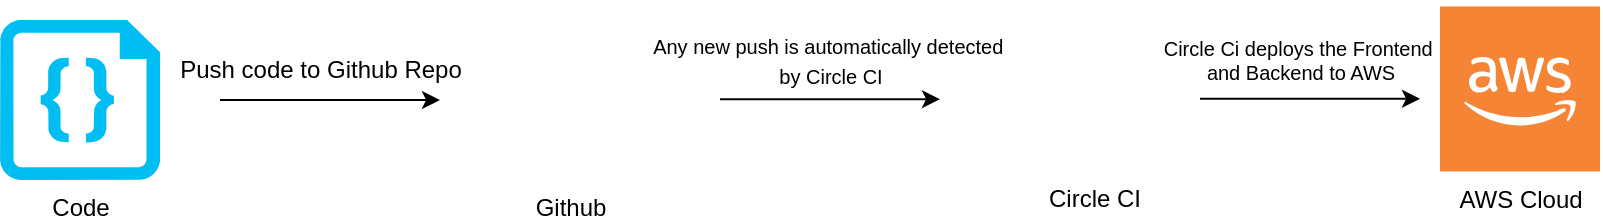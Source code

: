 <mxfile version="20.4.1" type="device"><diagram id="1QbMyg8cx9Y1J87-hM64" name="Page-1"><mxGraphModel dx="1108" dy="482" grid="1" gridSize="10" guides="1" tooltips="1" connect="1" arrows="1" fold="1" page="1" pageScale="1" pageWidth="850" pageHeight="1100" math="0" shadow="0"><root><mxCell id="0"/><mxCell id="1" parent="0"/><mxCell id="YTQN683zSmDRTIyYmOQH-1" value="Code" style="verticalLabelPosition=bottom;html=1;verticalAlign=top;align=center;strokeColor=none;fillColor=#00BEF2;shape=mxgraph.azure.code_file;pointerEvents=1;" vertex="1" parent="1"><mxGeometry x="90" y="160" width="80" height="80" as="geometry"/></mxCell><mxCell id="YTQN683zSmDRTIyYmOQH-2" value="Github" style="shape=image;html=1;verticalAlign=top;verticalLabelPosition=bottom;labelBackgroundColor=#ffffff;imageAspect=0;aspect=fixed;image=https://cdn4.iconfinder.com/data/icons/ionicons/512/icon-social-github-128.png" vertex="1" parent="1"><mxGeometry x="330" y="150" width="90" height="90" as="geometry"/></mxCell><mxCell id="YTQN683zSmDRTIyYmOQH-3" value="AWS Cloud" style="outlineConnect=0;dashed=0;verticalLabelPosition=bottom;verticalAlign=top;align=center;html=1;shape=mxgraph.aws3.cloud_2;fillColor=#F58534;gradientColor=none;" vertex="1" parent="1"><mxGeometry x="810" y="153.23" width="80" height="82.5" as="geometry"/></mxCell><mxCell id="YTQN683zSmDRTIyYmOQH-4" value="" style="endArrow=classic;html=1;rounded=0;" edge="1" parent="1"><mxGeometry width="50" height="50" relative="1" as="geometry"><mxPoint x="200" y="200" as="sourcePoint"/><mxPoint x="310" y="200" as="targetPoint"/></mxGeometry></mxCell><mxCell id="YTQN683zSmDRTIyYmOQH-5" value="Push code to Github Repo" style="text;html=1;align=center;verticalAlign=middle;resizable=0;points=[];autosize=1;strokeColor=none;fillColor=none;" vertex="1" parent="1"><mxGeometry x="170" y="170" width="160" height="30" as="geometry"/></mxCell><mxCell id="YTQN683zSmDRTIyYmOQH-7" value="" style="endArrow=classic;html=1;rounded=0;" edge="1" parent="1"><mxGeometry width="50" height="50" relative="1" as="geometry"><mxPoint x="450" y="199.58" as="sourcePoint"/><mxPoint x="560" y="199.58" as="targetPoint"/></mxGeometry></mxCell><mxCell id="YTQN683zSmDRTIyYmOQH-8" value="&lt;font style=&quot;font-size: 10px;&quot;&gt;Any new push is automatically detected&amp;nbsp;&lt;br&gt;by Circle CI&lt;/font&gt;" style="text;html=1;align=center;verticalAlign=middle;resizable=0;points=[];autosize=1;strokeColor=none;fillColor=none;" vertex="1" parent="1"><mxGeometry x="405" y="160" width="200" height="40" as="geometry"/></mxCell><mxCell id="YTQN683zSmDRTIyYmOQH-9" value="Circle CI" style="shape=image;verticalLabelPosition=bottom;labelBackgroundColor=default;verticalAlign=top;aspect=fixed;imageAspect=0;image=https://upload.wikimedia.org/wikipedia/commons/thumb/8/82/Circleci-icon-logo.svg/1200px-Circleci-icon-logo.svg.png;" vertex="1" parent="1"><mxGeometry x="600" y="160" width="75" height="75.73" as="geometry"/></mxCell><mxCell id="YTQN683zSmDRTIyYmOQH-10" value="" style="endArrow=classic;html=1;rounded=0;" edge="1" parent="1"><mxGeometry width="50" height="50" relative="1" as="geometry"><mxPoint x="690" y="199.43" as="sourcePoint"/><mxPoint x="800" y="199.43" as="targetPoint"/></mxGeometry></mxCell><mxCell id="YTQN683zSmDRTIyYmOQH-11" value="Circle Ci deploys the Frontend&amp;nbsp;&lt;br&gt;and Backend to AWS" style="text;html=1;align=center;verticalAlign=middle;resizable=0;points=[];autosize=1;strokeColor=none;fillColor=none;fontSize=10;" vertex="1" parent="1"><mxGeometry x="660" y="160" width="160" height="40" as="geometry"/></mxCell></root></mxGraphModel></diagram></mxfile>